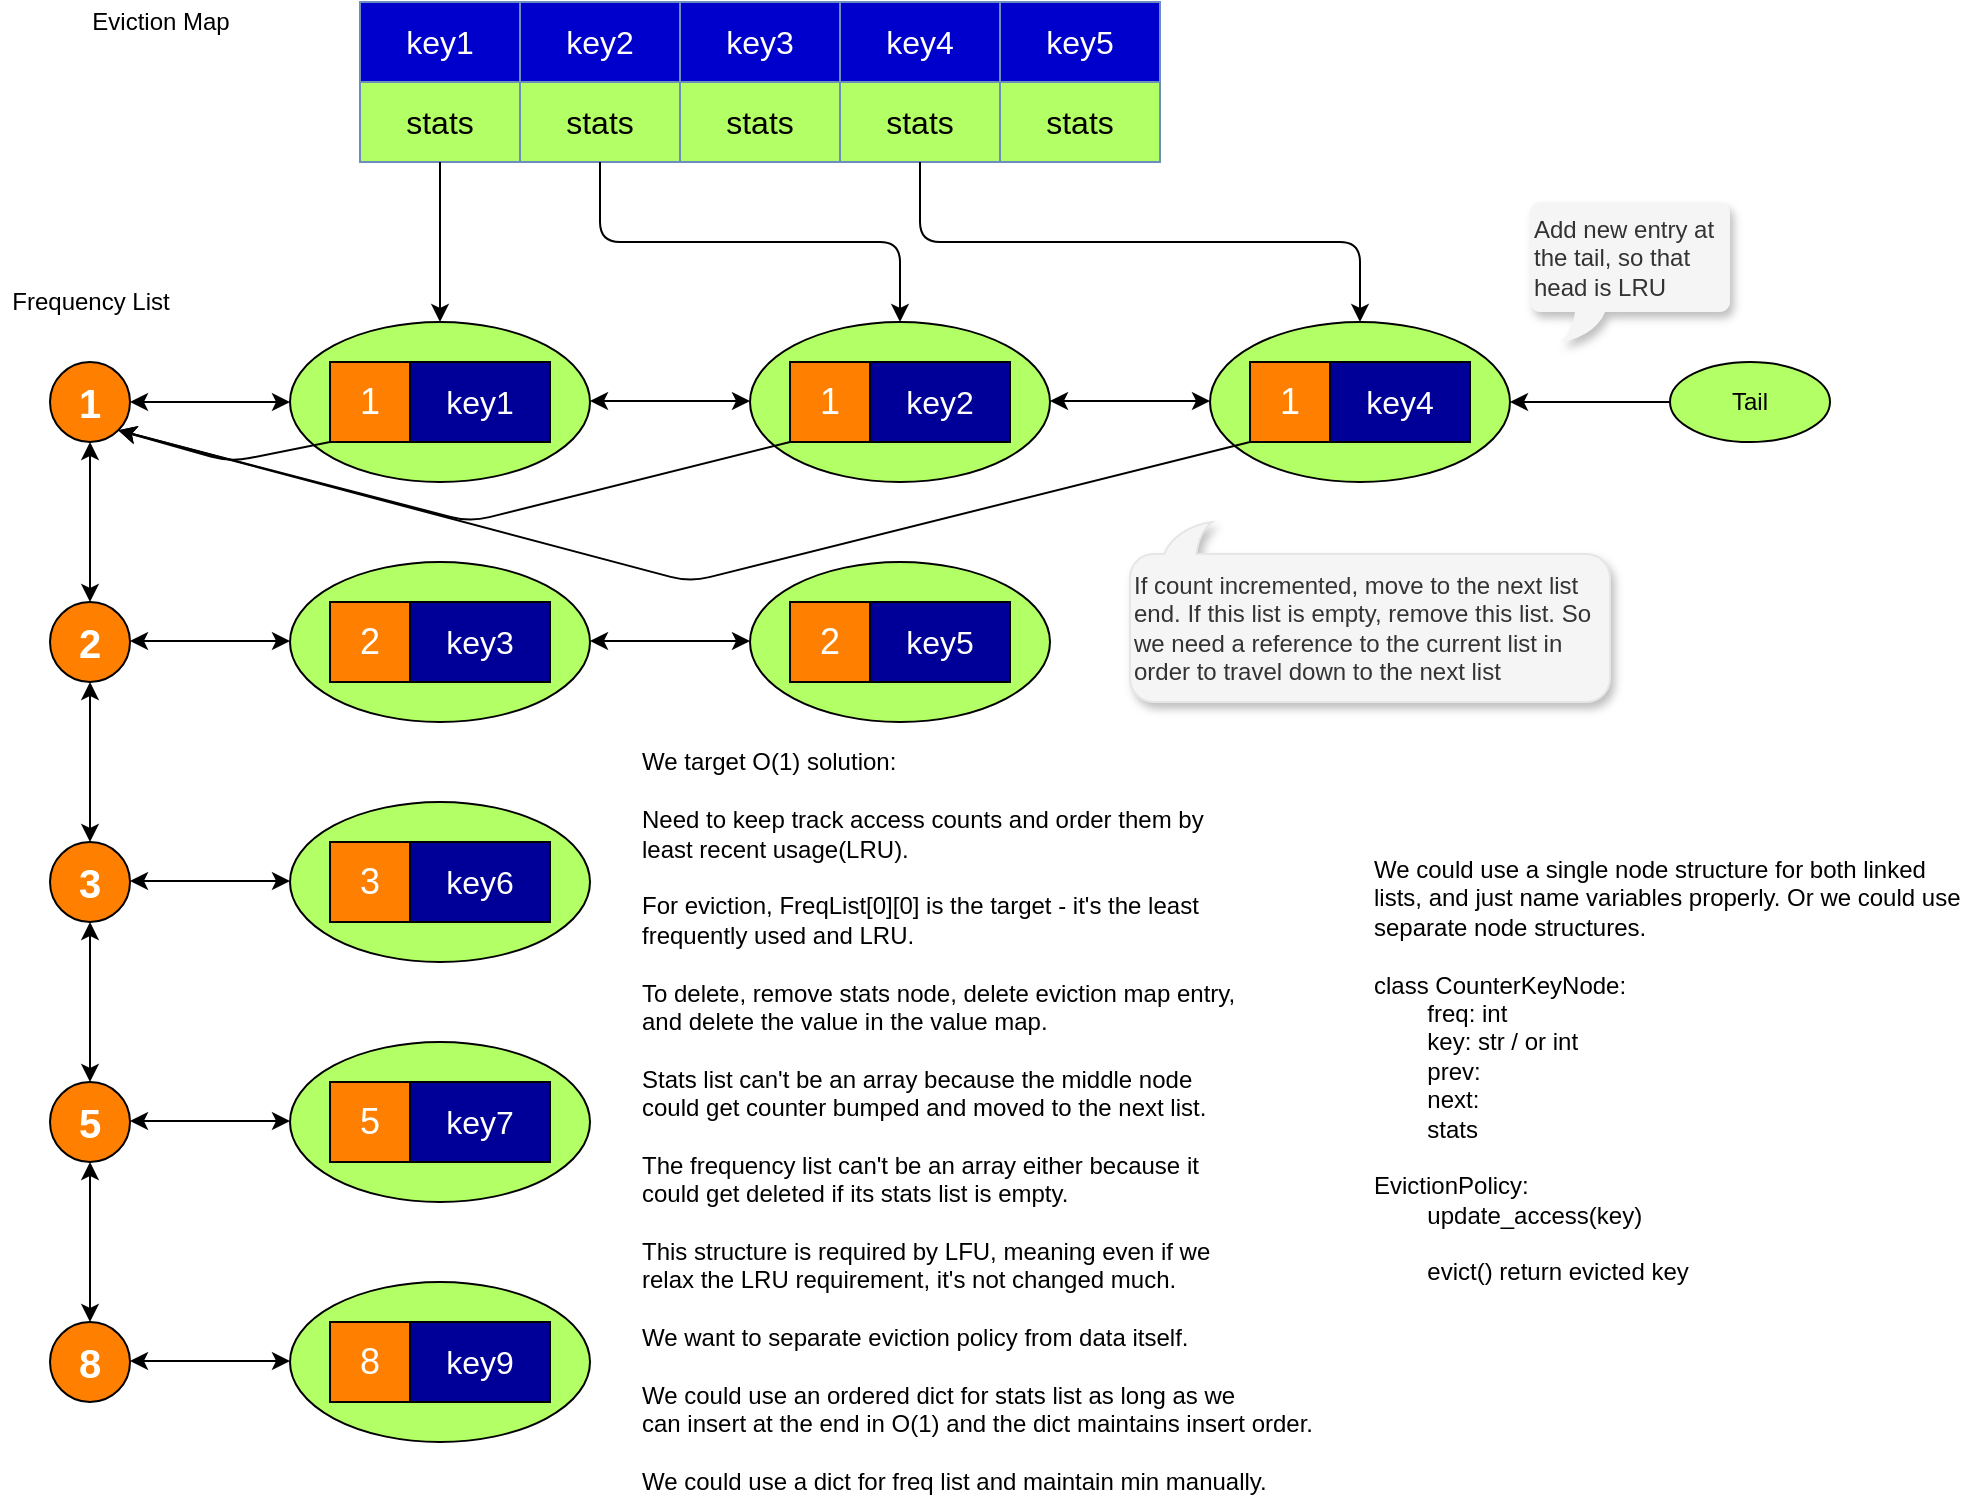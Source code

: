 <mxfile version="12.4.2" type="device" pages="1"><diagram id="HvOaEFP87H0Wjny0Tz6Y" name="Page-1"><mxGraphModel dx="1099" dy="860" grid="1" gridSize="10" guides="1" tooltips="1" connect="1" arrows="1" fold="1" page="1" pageScale="1" pageWidth="1100" pageHeight="850" math="0" shadow="0"><root><mxCell id="0"/><mxCell id="1" parent="0"/><mxCell id="FTmnwt-W3RScE2nZStn8-13" value="" style="ellipse;whiteSpace=wrap;html=1;fillColor=#B3FF66;" vertex="1" parent="1"><mxGeometry x="200" y="240" width="150" height="80" as="geometry"/></mxCell><mxCell id="FTmnwt-W3RScE2nZStn8-1" value="&lt;font color=&quot;#ffffff&quot; size=&quot;1&quot;&gt;&lt;b style=&quot;font-size: 20px&quot;&gt;1&lt;/b&gt;&lt;/font&gt;" style="ellipse;whiteSpace=wrap;html=1;aspect=fixed;fillColor=#FF8000;" vertex="1" parent="1"><mxGeometry x="80" y="260" width="40" height="40" as="geometry"/></mxCell><mxCell id="FTmnwt-W3RScE2nZStn8-2" value="&lt;font color=&quot;#ffffff&quot; size=&quot;1&quot;&gt;&lt;b style=&quot;font-size: 20px&quot;&gt;2&lt;/b&gt;&lt;/font&gt;" style="ellipse;whiteSpace=wrap;html=1;aspect=fixed;fillColor=#FF8000;" vertex="1" parent="1"><mxGeometry x="80" y="380" width="40" height="40" as="geometry"/></mxCell><mxCell id="FTmnwt-W3RScE2nZStn8-3" value="&lt;font color=&quot;#ffffff&quot; size=&quot;1&quot;&gt;&lt;b style=&quot;font-size: 20px&quot;&gt;3&lt;/b&gt;&lt;/font&gt;" style="ellipse;whiteSpace=wrap;html=1;aspect=fixed;fillColor=#FF8000;" vertex="1" parent="1"><mxGeometry x="80" y="500" width="40" height="40" as="geometry"/></mxCell><mxCell id="FTmnwt-W3RScE2nZStn8-4" value="&lt;font color=&quot;#ffffff&quot; size=&quot;1&quot;&gt;&lt;b style=&quot;font-size: 20px&quot;&gt;5&lt;/b&gt;&lt;/font&gt;" style="ellipse;whiteSpace=wrap;html=1;aspect=fixed;fillColor=#FF8000;" vertex="1" parent="1"><mxGeometry x="80" y="620" width="40" height="40" as="geometry"/></mxCell><mxCell id="FTmnwt-W3RScE2nZStn8-5" value="&lt;font color=&quot;#ffffff&quot; size=&quot;1&quot;&gt;&lt;b style=&quot;font-size: 20px&quot;&gt;8&lt;/b&gt;&lt;/font&gt;" style="ellipse;whiteSpace=wrap;html=1;aspect=fixed;fillColor=#FF8000;" vertex="1" parent="1"><mxGeometry x="80" y="740" width="40" height="40" as="geometry"/></mxCell><mxCell id="FTmnwt-W3RScE2nZStn8-6" value="" style="endArrow=classic;startArrow=classic;html=1;entryX=0.5;entryY=1;entryDx=0;entryDy=0;exitX=0.5;exitY=0;exitDx=0;exitDy=0;" edge="1" parent="1" source="FTmnwt-W3RScE2nZStn8-2" target="FTmnwt-W3RScE2nZStn8-1"><mxGeometry width="50" height="50" relative="1" as="geometry"><mxPoint x="-40" y="510" as="sourcePoint"/><mxPoint x="10" y="460" as="targetPoint"/></mxGeometry></mxCell><mxCell id="FTmnwt-W3RScE2nZStn8-7" value="" style="endArrow=classic;startArrow=classic;html=1;exitX=0.5;exitY=0;exitDx=0;exitDy=0;" edge="1" parent="1" source="FTmnwt-W3RScE2nZStn8-5"><mxGeometry width="50" height="50" relative="1" as="geometry"><mxPoint x="99.5" y="700" as="sourcePoint"/><mxPoint x="100" y="660" as="targetPoint"/></mxGeometry></mxCell><mxCell id="FTmnwt-W3RScE2nZStn8-8" value="" style="endArrow=classic;startArrow=classic;html=1;entryX=1;entryY=0.5;entryDx=0;entryDy=0;exitX=0;exitY=0.5;exitDx=0;exitDy=0;" edge="1" parent="1" source="FTmnwt-W3RScE2nZStn8-13" target="FTmnwt-W3RScE2nZStn8-1"><mxGeometry width="50" height="50" relative="1" as="geometry"><mxPoint x="680" y="480" as="sourcePoint"/><mxPoint x="680" y="440" as="targetPoint"/></mxGeometry></mxCell><mxCell id="FTmnwt-W3RScE2nZStn8-9" value="" style="endArrow=classic;startArrow=classic;html=1;entryX=0.5;entryY=1;entryDx=0;entryDy=0;exitX=0.5;exitY=0;exitDx=0;exitDy=0;" edge="1" parent="1" source="FTmnwt-W3RScE2nZStn8-4" target="FTmnwt-W3RScE2nZStn8-3"><mxGeometry width="50" height="50" relative="1" as="geometry"><mxPoint x="119.5" y="560" as="sourcePoint"/><mxPoint x="119.5" y="520" as="targetPoint"/></mxGeometry></mxCell><mxCell id="FTmnwt-W3RScE2nZStn8-10" value="" style="endArrow=classic;startArrow=classic;html=1;entryX=0.5;entryY=1;entryDx=0;entryDy=0;exitX=0.5;exitY=0;exitDx=0;exitDy=0;" edge="1" parent="1" source="FTmnwt-W3RScE2nZStn8-3" target="FTmnwt-W3RScE2nZStn8-2"><mxGeometry width="50" height="50" relative="1" as="geometry"><mxPoint x="119.5" y="490" as="sourcePoint"/><mxPoint x="119.5" y="450" as="targetPoint"/></mxGeometry></mxCell><mxCell id="FTmnwt-W3RScE2nZStn8-11" value="&lt;font color=&quot;#ffffff&quot; style=&quot;font-size: 18px&quot;&gt;1&lt;/font&gt;" style="rounded=0;whiteSpace=wrap;html=1;fillColor=#FF8000;" vertex="1" parent="1"><mxGeometry x="220" y="260" width="40" height="40" as="geometry"/></mxCell><mxCell id="FTmnwt-W3RScE2nZStn8-12" value="&lt;font color=&quot;#ffffff&quot; style=&quot;font-size: 16px&quot;&gt;key1&lt;/font&gt;" style="rounded=0;whiteSpace=wrap;html=1;fillColor=#000099;" vertex="1" parent="1"><mxGeometry x="260" y="260" width="70" height="40" as="geometry"/></mxCell><mxCell id="FTmnwt-W3RScE2nZStn8-14" value="" style="ellipse;whiteSpace=wrap;html=1;fillColor=#B3FF66;" vertex="1" parent="1"><mxGeometry x="430" y="240" width="150" height="80" as="geometry"/></mxCell><mxCell id="FTmnwt-W3RScE2nZStn8-15" value="&lt;font color=&quot;#ffffff&quot; style=&quot;font-size: 18px&quot;&gt;1&lt;/font&gt;" style="rounded=0;whiteSpace=wrap;html=1;fillColor=#FF8000;" vertex="1" parent="1"><mxGeometry x="450" y="260" width="40" height="40" as="geometry"/></mxCell><mxCell id="FTmnwt-W3RScE2nZStn8-16" value="&lt;font color=&quot;#ffffff&quot; style=&quot;font-size: 16px&quot;&gt;key2&lt;/font&gt;" style="rounded=0;whiteSpace=wrap;html=1;fillColor=#000099;" vertex="1" parent="1"><mxGeometry x="490" y="260" width="70" height="40" as="geometry"/></mxCell><mxCell id="FTmnwt-W3RScE2nZStn8-17" value="" style="ellipse;whiteSpace=wrap;html=1;fillColor=#B3FF66;" vertex="1" parent="1"><mxGeometry x="660" y="240" width="150" height="80" as="geometry"/></mxCell><mxCell id="FTmnwt-W3RScE2nZStn8-18" value="&lt;font color=&quot;#ffffff&quot; style=&quot;font-size: 18px&quot;&gt;1&lt;/font&gt;" style="rounded=0;whiteSpace=wrap;html=1;fillColor=#FF8000;" vertex="1" parent="1"><mxGeometry x="680" y="260" width="40" height="40" as="geometry"/></mxCell><mxCell id="FTmnwt-W3RScE2nZStn8-19" value="&lt;font color=&quot;#ffffff&quot; style=&quot;font-size: 16px&quot;&gt;key4&lt;/font&gt;" style="rounded=0;whiteSpace=wrap;html=1;fillColor=#000099;" vertex="1" parent="1"><mxGeometry x="720" y="260" width="70" height="40" as="geometry"/></mxCell><mxCell id="FTmnwt-W3RScE2nZStn8-20" value="" style="endArrow=classic;startArrow=classic;html=1;entryX=1;entryY=0.5;entryDx=0;entryDy=0;exitX=0;exitY=0.5;exitDx=0;exitDy=0;" edge="1" parent="1"><mxGeometry width="50" height="50" relative="1" as="geometry"><mxPoint x="430" y="279.5" as="sourcePoint"/><mxPoint x="350" y="279.5" as="targetPoint"/></mxGeometry></mxCell><mxCell id="FTmnwt-W3RScE2nZStn8-21" value="" style="endArrow=classic;startArrow=classic;html=1;entryX=1;entryY=0.5;entryDx=0;entryDy=0;exitX=0;exitY=0.5;exitDx=0;exitDy=0;" edge="1" parent="1"><mxGeometry width="50" height="50" relative="1" as="geometry"><mxPoint x="660" y="279.5" as="sourcePoint"/><mxPoint x="580" y="279.5" as="targetPoint"/></mxGeometry></mxCell><mxCell id="FTmnwt-W3RScE2nZStn8-22" value="" style="endArrow=classic;startArrow=classic;html=1;entryX=1;entryY=0.5;entryDx=0;entryDy=0;exitX=0;exitY=0.5;exitDx=0;exitDy=0;" edge="1" parent="1"><mxGeometry width="50" height="50" relative="1" as="geometry"><mxPoint x="200" y="399.5" as="sourcePoint"/><mxPoint x="120" y="399.5" as="targetPoint"/></mxGeometry></mxCell><mxCell id="FTmnwt-W3RScE2nZStn8-23" value="" style="ellipse;whiteSpace=wrap;html=1;fillColor=#B3FF66;" vertex="1" parent="1"><mxGeometry x="200" y="360" width="150" height="80" as="geometry"/></mxCell><mxCell id="FTmnwt-W3RScE2nZStn8-24" value="&lt;font color=&quot;#ffffff&quot; style=&quot;font-size: 18px&quot;&gt;2&lt;/font&gt;" style="rounded=0;whiteSpace=wrap;html=1;fillColor=#FF8000;" vertex="1" parent="1"><mxGeometry x="220" y="380" width="40" height="40" as="geometry"/></mxCell><mxCell id="FTmnwt-W3RScE2nZStn8-25" value="&lt;font color=&quot;#ffffff&quot; style=&quot;font-size: 16px&quot;&gt;key3&lt;/font&gt;" style="rounded=0;whiteSpace=wrap;html=1;fillColor=#000099;" vertex="1" parent="1"><mxGeometry x="260" y="380" width="70" height="40" as="geometry"/></mxCell><mxCell id="FTmnwt-W3RScE2nZStn8-26" value="" style="ellipse;whiteSpace=wrap;html=1;fillColor=#B3FF66;" vertex="1" parent="1"><mxGeometry x="430" y="360" width="150" height="80" as="geometry"/></mxCell><mxCell id="FTmnwt-W3RScE2nZStn8-27" value="&lt;font color=&quot;#ffffff&quot; style=&quot;font-size: 18px&quot;&gt;2&lt;/font&gt;" style="rounded=0;whiteSpace=wrap;html=1;fillColor=#FF8000;" vertex="1" parent="1"><mxGeometry x="450" y="380" width="40" height="40" as="geometry"/></mxCell><mxCell id="FTmnwt-W3RScE2nZStn8-28" value="&lt;font color=&quot;#ffffff&quot; style=&quot;font-size: 16px&quot;&gt;key5&lt;/font&gt;" style="rounded=0;whiteSpace=wrap;html=1;fillColor=#000099;" vertex="1" parent="1"><mxGeometry x="490" y="380" width="70" height="40" as="geometry"/></mxCell><mxCell id="FTmnwt-W3RScE2nZStn8-29" value="" style="ellipse;whiteSpace=wrap;html=1;fillColor=#B3FF66;" vertex="1" parent="1"><mxGeometry x="200" y="480" width="150" height="80" as="geometry"/></mxCell><mxCell id="FTmnwt-W3RScE2nZStn8-30" value="&lt;font color=&quot;#ffffff&quot; style=&quot;font-size: 18px&quot;&gt;3&lt;/font&gt;" style="rounded=0;whiteSpace=wrap;html=1;fillColor=#FF8000;" vertex="1" parent="1"><mxGeometry x="220" y="500" width="40" height="40" as="geometry"/></mxCell><mxCell id="FTmnwt-W3RScE2nZStn8-31" value="&lt;font color=&quot;#ffffff&quot; style=&quot;font-size: 16px&quot;&gt;key6&lt;/font&gt;" style="rounded=0;whiteSpace=wrap;html=1;fillColor=#000099;" vertex="1" parent="1"><mxGeometry x="260" y="500" width="70" height="40" as="geometry"/></mxCell><mxCell id="FTmnwt-W3RScE2nZStn8-32" value="" style="endArrow=classic;startArrow=classic;html=1;entryX=1;entryY=0.5;entryDx=0;entryDy=0;exitX=0;exitY=0.5;exitDx=0;exitDy=0;" edge="1" parent="1"><mxGeometry width="50" height="50" relative="1" as="geometry"><mxPoint x="430" y="399.5" as="sourcePoint"/><mxPoint x="350" y="399.5" as="targetPoint"/></mxGeometry></mxCell><mxCell id="FTmnwt-W3RScE2nZStn8-33" value="" style="endArrow=classic;startArrow=classic;html=1;entryX=1;entryY=0.5;entryDx=0;entryDy=0;exitX=0;exitY=0.5;exitDx=0;exitDy=0;" edge="1" parent="1"><mxGeometry width="50" height="50" relative="1" as="geometry"><mxPoint x="200" y="519.5" as="sourcePoint"/><mxPoint x="120" y="519.5" as="targetPoint"/></mxGeometry></mxCell><mxCell id="FTmnwt-W3RScE2nZStn8-34" value="" style="ellipse;whiteSpace=wrap;html=1;fillColor=#B3FF66;" vertex="1" parent="1"><mxGeometry x="200" y="600" width="150" height="80" as="geometry"/></mxCell><mxCell id="FTmnwt-W3RScE2nZStn8-35" value="&lt;font color=&quot;#ffffff&quot; style=&quot;font-size: 18px&quot;&gt;5&lt;/font&gt;" style="rounded=0;whiteSpace=wrap;html=1;fillColor=#FF8000;" vertex="1" parent="1"><mxGeometry x="220" y="620" width="40" height="40" as="geometry"/></mxCell><mxCell id="FTmnwt-W3RScE2nZStn8-36" value="&lt;font color=&quot;#ffffff&quot; style=&quot;font-size: 16px&quot;&gt;key7&lt;/font&gt;" style="rounded=0;whiteSpace=wrap;html=1;fillColor=#000099;" vertex="1" parent="1"><mxGeometry x="260" y="620" width="70" height="40" as="geometry"/></mxCell><mxCell id="FTmnwt-W3RScE2nZStn8-37" value="" style="endArrow=classic;startArrow=classic;html=1;entryX=1;entryY=0.5;entryDx=0;entryDy=0;exitX=0;exitY=0.5;exitDx=0;exitDy=0;" edge="1" parent="1"><mxGeometry width="50" height="50" relative="1" as="geometry"><mxPoint x="200" y="639.5" as="sourcePoint"/><mxPoint x="120" y="639.5" as="targetPoint"/></mxGeometry></mxCell><mxCell id="FTmnwt-W3RScE2nZStn8-38" value="" style="ellipse;whiteSpace=wrap;html=1;fillColor=#B3FF66;" vertex="1" parent="1"><mxGeometry x="200" y="720" width="150" height="80" as="geometry"/></mxCell><mxCell id="FTmnwt-W3RScE2nZStn8-39" value="&lt;font color=&quot;#ffffff&quot; style=&quot;font-size: 18px&quot;&gt;8&lt;/font&gt;" style="rounded=0;whiteSpace=wrap;html=1;fillColor=#FF8000;" vertex="1" parent="1"><mxGeometry x="220" y="740" width="40" height="40" as="geometry"/></mxCell><mxCell id="FTmnwt-W3RScE2nZStn8-40" value="&lt;font color=&quot;#ffffff&quot; style=&quot;font-size: 16px&quot;&gt;key9&lt;/font&gt;" style="rounded=0;whiteSpace=wrap;html=1;fillColor=#000099;" vertex="1" parent="1"><mxGeometry x="260" y="740" width="70" height="40" as="geometry"/></mxCell><mxCell id="FTmnwt-W3RScE2nZStn8-41" value="" style="endArrow=classic;startArrow=classic;html=1;entryX=1;entryY=0.5;entryDx=0;entryDy=0;exitX=0;exitY=0.5;exitDx=0;exitDy=0;" edge="1" parent="1"><mxGeometry width="50" height="50" relative="1" as="geometry"><mxPoint x="200" y="759.5" as="sourcePoint"/><mxPoint x="120" y="759.5" as="targetPoint"/></mxGeometry></mxCell><mxCell id="FTmnwt-W3RScE2nZStn8-42" value="&lt;font color=&quot;#ffffff&quot; style=&quot;font-size: 16px&quot;&gt;key1&lt;/font&gt;" style="rounded=0;whiteSpace=wrap;html=1;fillColor=#0000CC;strokeColor=#6c8ebf;" vertex="1" parent="1"><mxGeometry x="235" y="80" width="80" height="40" as="geometry"/></mxCell><mxCell id="FTmnwt-W3RScE2nZStn8-43" value="&lt;font style=&quot;font-size: 16px&quot;&gt;stats&lt;/font&gt;" style="rounded=0;whiteSpace=wrap;html=1;fillColor=#B3FF66;strokeColor=#6c8ebf;" vertex="1" parent="1"><mxGeometry x="235" y="120" width="80" height="40" as="geometry"/></mxCell><mxCell id="FTmnwt-W3RScE2nZStn8-44" value="&lt;font color=&quot;#ffffff&quot; style=&quot;font-size: 16px&quot;&gt;key2&lt;br&gt;&lt;/font&gt;" style="rounded=0;whiteSpace=wrap;html=1;fillColor=#0000CC;strokeColor=#6c8ebf;" vertex="1" parent="1"><mxGeometry x="315" y="80" width="80" height="40" as="geometry"/></mxCell><mxCell id="FTmnwt-W3RScE2nZStn8-45" value="&lt;font style=&quot;font-size: 16px&quot;&gt;stats&lt;/font&gt;" style="rounded=0;whiteSpace=wrap;html=1;fillColor=#B3FF66;strokeColor=#6c8ebf;" vertex="1" parent="1"><mxGeometry x="315" y="120" width="80" height="40" as="geometry"/></mxCell><mxCell id="FTmnwt-W3RScE2nZStn8-46" value="&lt;font color=&quot;#ffffff&quot; style=&quot;font-size: 16px&quot;&gt;key3&lt;/font&gt;" style="rounded=0;whiteSpace=wrap;html=1;fillColor=#0000CC;strokeColor=#6c8ebf;" vertex="1" parent="1"><mxGeometry x="395" y="80" width="80" height="40" as="geometry"/></mxCell><mxCell id="FTmnwt-W3RScE2nZStn8-47" value="&lt;font style=&quot;font-size: 16px&quot;&gt;stats&lt;/font&gt;" style="rounded=0;whiteSpace=wrap;html=1;fillColor=#B3FF66;strokeColor=#6c8ebf;" vertex="1" parent="1"><mxGeometry x="395" y="120" width="80" height="40" as="geometry"/></mxCell><mxCell id="FTmnwt-W3RScE2nZStn8-48" value="&lt;font color=&quot;#ffffff&quot; style=&quot;font-size: 16px&quot;&gt;key4&lt;/font&gt;" style="rounded=0;whiteSpace=wrap;html=1;fillColor=#0000CC;strokeColor=#6c8ebf;" vertex="1" parent="1"><mxGeometry x="475" y="80" width="80" height="40" as="geometry"/></mxCell><mxCell id="FTmnwt-W3RScE2nZStn8-49" value="&lt;font style=&quot;font-size: 16px&quot;&gt;stats&lt;/font&gt;" style="rounded=0;whiteSpace=wrap;html=1;fillColor=#B3FF66;strokeColor=#6c8ebf;" vertex="1" parent="1"><mxGeometry x="475" y="120" width="80" height="40" as="geometry"/></mxCell><mxCell id="FTmnwt-W3RScE2nZStn8-50" value="&lt;font color=&quot;#ffffff&quot; style=&quot;font-size: 16px&quot;&gt;key5&lt;/font&gt;" style="rounded=0;whiteSpace=wrap;html=1;fillColor=#0000CC;strokeColor=#6c8ebf;" vertex="1" parent="1"><mxGeometry x="555" y="80" width="80" height="40" as="geometry"/></mxCell><mxCell id="FTmnwt-W3RScE2nZStn8-51" value="&lt;font style=&quot;font-size: 16px&quot;&gt;stats&lt;/font&gt;" style="rounded=0;whiteSpace=wrap;html=1;fillColor=#B3FF66;strokeColor=#6c8ebf;" vertex="1" parent="1"><mxGeometry x="555" y="120" width="80" height="40" as="geometry"/></mxCell><mxCell id="FTmnwt-W3RScE2nZStn8-52" value="Eviction Map" style="text;html=1;align=center;verticalAlign=middle;resizable=0;points=[];;autosize=1;" vertex="1" parent="1"><mxGeometry x="95" y="80" width="80" height="20" as="geometry"/></mxCell><mxCell id="FTmnwt-W3RScE2nZStn8-53" value="" style="edgeStyle=elbowEdgeStyle;elbow=vertical;endArrow=classic;html=1;entryX=0.5;entryY=0;entryDx=0;entryDy=0;" edge="1" parent="1" source="FTmnwt-W3RScE2nZStn8-43" target="FTmnwt-W3RScE2nZStn8-13"><mxGeometry width="50" height="50" relative="1" as="geometry"><mxPoint x="255" y="145" as="sourcePoint"/><mxPoint x="275" y="220" as="targetPoint"/></mxGeometry></mxCell><mxCell id="FTmnwt-W3RScE2nZStn8-56" value="" style="edgeStyle=elbowEdgeStyle;elbow=vertical;endArrow=classic;html=1;exitX=0.5;exitY=1;exitDx=0;exitDy=0;entryX=0.5;entryY=0;entryDx=0;entryDy=0;" edge="1" parent="1" source="FTmnwt-W3RScE2nZStn8-45" target="FTmnwt-W3RScE2nZStn8-14"><mxGeometry width="50" height="50" relative="1" as="geometry"><mxPoint x="405" y="210" as="sourcePoint"/><mxPoint x="455" y="160" as="targetPoint"/></mxGeometry></mxCell><mxCell id="FTmnwt-W3RScE2nZStn8-59" value="" style="edgeStyle=elbowEdgeStyle;elbow=vertical;endArrow=classic;html=1;exitX=0.5;exitY=1;exitDx=0;exitDy=0;entryX=0.5;entryY=0;entryDx=0;entryDy=0;" edge="1" parent="1" source="FTmnwt-W3RScE2nZStn8-49" target="FTmnwt-W3RScE2nZStn8-17"><mxGeometry width="50" height="50" relative="1" as="geometry"><mxPoint x="695" y="200" as="sourcePoint"/><mxPoint x="745" y="150" as="targetPoint"/></mxGeometry></mxCell><mxCell id="FTmnwt-W3RScE2nZStn8-60" value="We target O(1) solution:&lt;br&gt;&lt;br&gt;Need to keep track access counts and order them by &lt;br&gt;least recent usage(LRU).&lt;br&gt;&lt;br&gt;For eviction, FreqList[0][0] is the target - it's the least &lt;br&gt;frequently used and LRU.&lt;br&gt;&lt;br&gt;To delete, remove stats node, delete eviction map entry, &lt;br&gt;and delete the value in the value map.&lt;br&gt;&lt;br&gt;Stats list can't be an array because the middle node &lt;br&gt;could get counter bumped and moved to the next list.&lt;br&gt;&lt;br&gt;The frequency list can't be an array either because it &lt;br&gt;could get deleted if its stats list is empty.&lt;br&gt;&lt;br&gt;This structure is required by LFU, meaning even if we&amp;nbsp;&lt;br&gt;relax the LRU requirement, it's not changed much.&lt;br&gt;&lt;br&gt;We want to separate eviction policy from data itself.&lt;br&gt;&lt;br&gt;We could use an ordered dict for stats list as long as we&lt;br&gt;can insert at the end in O(1) and the dict maintains insert order.&lt;br&gt;&lt;br&gt;We could use a dict for freq list and maintain min manually." style="text;html=1;align=left;verticalAlign=middle;resizable=0;points=[];;autosize=1;" vertex="1" parent="1"><mxGeometry x="374.33" y="455" width="350" height="370" as="geometry"/></mxCell><mxCell id="FTmnwt-W3RScE2nZStn8-61" value="Tail" style="ellipse;whiteSpace=wrap;html=1;fillColor=#B3FF66;" vertex="1" parent="1"><mxGeometry x="890" y="260" width="80" height="40" as="geometry"/></mxCell><mxCell id="FTmnwt-W3RScE2nZStn8-62" value="" style="endArrow=classic;html=1;entryX=1;entryY=0.5;entryDx=0;entryDy=0;exitX=0;exitY=0.5;exitDx=0;exitDy=0;" edge="1" parent="1" source="FTmnwt-W3RScE2nZStn8-61" target="FTmnwt-W3RScE2nZStn8-17"><mxGeometry width="50" height="50" relative="1" as="geometry"><mxPoint x="850" y="390" as="sourcePoint"/><mxPoint x="900" y="340" as="targetPoint"/></mxGeometry></mxCell><mxCell id="FTmnwt-W3RScE2nZStn8-64" value="Add new entry at the tail, so that head is LRU" style="whiteSpace=wrap;html=1;shape=mxgraph.basic.roundRectCallout;dx=30;dy=15;size=5;boundedLbl=1;fillColor=#f5f5f5;strokeColor=none;align=left;fontColor=#333333;shadow=1;" vertex="1" parent="1"><mxGeometry x="820" y="180" width="100" height="70" as="geometry"/></mxCell><mxCell id="FTmnwt-W3RScE2nZStn8-66" value="If count incremented, move to the next list end. If this list is empty, remove this list. So we need a reference to the current list in order to travel down to the next list" style="whiteSpace=wrap;html=1;shape=mxgraph.basic.roundRectCallout;dx=214.83;dy=16;size=11.83;boundedLbl=1;fillColor=#f5f5f5;strokeColor=#E6E6E6;align=left;fontColor=#333333;shadow=1;direction=west;" vertex="1" parent="1"><mxGeometry x="620" y="340" width="240" height="90" as="geometry"/></mxCell><mxCell id="FTmnwt-W3RScE2nZStn8-67" value="Frequency List" style="text;html=1;align=center;verticalAlign=middle;resizable=0;points=[];;autosize=1;" vertex="1" parent="1"><mxGeometry x="55" y="220" width="90" height="20" as="geometry"/></mxCell><mxCell id="FTmnwt-W3RScE2nZStn8-68" value="We could use a single node structure for both linked&amp;nbsp;&lt;br&gt;lists, and just name variables properly. Or we could use&lt;br&gt;separate node structures.&lt;br&gt;&lt;br&gt;class CounterKeyNode:&lt;br&gt;&amp;nbsp; &amp;nbsp; &amp;nbsp; &amp;nbsp; freq: int&lt;br&gt;&amp;nbsp; &amp;nbsp; &amp;nbsp; &amp;nbsp; key: str / or int&lt;br&gt;&amp;nbsp; &amp;nbsp; &amp;nbsp; &amp;nbsp; prev:&lt;br&gt;&amp;nbsp; &amp;nbsp; &amp;nbsp; &amp;nbsp; next:&lt;br&gt;&amp;nbsp; &amp;nbsp; &amp;nbsp; &amp;nbsp; stats&lt;br&gt;&lt;br&gt;EvictionPolicy:&lt;br&gt;&amp;nbsp; &amp;nbsp; &amp;nbsp; &amp;nbsp; update_access(key)&lt;br&gt;&lt;br&gt;&amp;nbsp; &amp;nbsp; &amp;nbsp; &amp;nbsp; evict() return evicted key" style="text;html=1;" vertex="1" parent="1"><mxGeometry x="740" y="500" width="290" height="300" as="geometry"/></mxCell><mxCell id="FTmnwt-W3RScE2nZStn8-69" value="" style="endArrow=classic;html=1;entryX=1;entryY=1;entryDx=0;entryDy=0;exitX=0;exitY=1;exitDx=0;exitDy=0;" edge="1" parent="1" source="FTmnwt-W3RScE2nZStn8-11" target="FTmnwt-W3RScE2nZStn8-1"><mxGeometry width="50" height="50" relative="1" as="geometry"><mxPoint x="120" y="180" as="sourcePoint"/><mxPoint x="170" y="130" as="targetPoint"/><Array as="points"><mxPoint x="170" y="310"/></Array></mxGeometry></mxCell><mxCell id="FTmnwt-W3RScE2nZStn8-70" value="" style="endArrow=classic;html=1;entryX=1;entryY=1;entryDx=0;entryDy=0;exitX=0;exitY=1;exitDx=0;exitDy=0;" edge="1" parent="1" source="FTmnwt-W3RScE2nZStn8-15" target="FTmnwt-W3RScE2nZStn8-1"><mxGeometry width="50" height="50" relative="1" as="geometry"><mxPoint x="190" y="220" as="sourcePoint"/><mxPoint x="240" y="170" as="targetPoint"/><Array as="points"><mxPoint x="290" y="340"/></Array></mxGeometry></mxCell><mxCell id="FTmnwt-W3RScE2nZStn8-71" value="" style="endArrow=classic;html=1;entryX=1;entryY=1;entryDx=0;entryDy=0;exitX=0;exitY=1;exitDx=0;exitDy=0;" edge="1" parent="1" source="FTmnwt-W3RScE2nZStn8-18" target="FTmnwt-W3RScE2nZStn8-1"><mxGeometry width="50" height="50" relative="1" as="geometry"><mxPoint x="130" y="180" as="sourcePoint"/><mxPoint x="180" y="130" as="targetPoint"/><Array as="points"><mxPoint x="400" y="370"/></Array></mxGeometry></mxCell></root></mxGraphModel></diagram></mxfile>